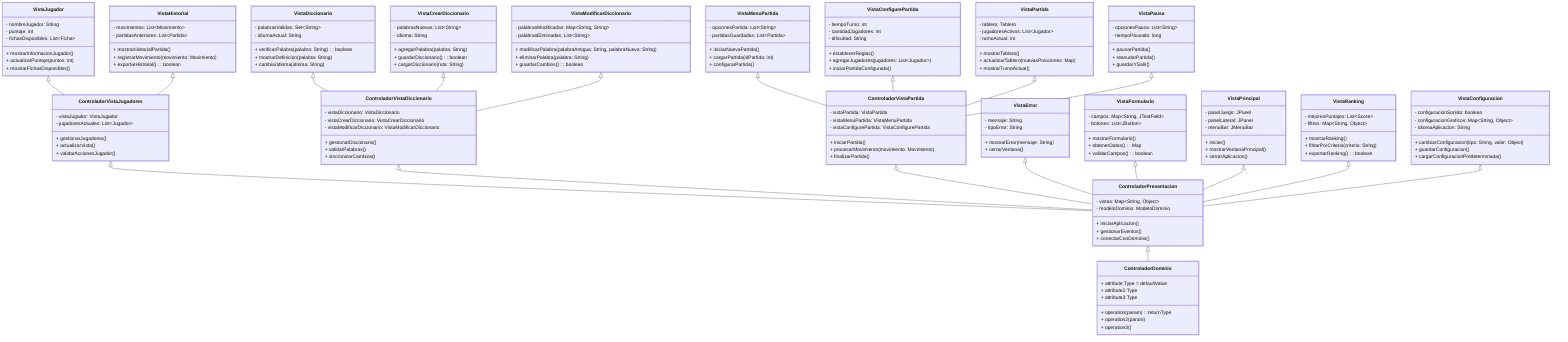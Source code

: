 classDiagram
direction TB
    class VistaPrincipal {
	    - panelJuego: JPanel
	    - panelLateral: JPanel
	    - menuBar: JMenuBar
	    + iniciar()
	    + mostrarVentanaPrincipal()
	    + cerrarAplicacion()
    }

    class VistaError {
	    - mensaje: String
	    - tipoError: String
	    + mostrarError(mensaje: String)
	    + cerrarVentana()
    }

    class VistaFormulario {
	    - campos: Map~String, JTextField~
	    - botones: List~JButton~
	    + mostrarFormulario()
	    + obtenerDatos() : Map
	    + validarCampos() : boolean
    }

    class VistaJugador {
	    - nombreJugador: String
	    - puntaje: int
	    - fichasDisponibles: List~Ficha~
	    + mostrarInformacionJugador()
	    + actualizarPuntaje(puntos: int)
	    + mostrarFichasDisponibles()
    }

    class VistaHistorial {
	    - movimientos: List~Movimiento~
	    - partidasAnteriores: List~Partida~
	    + mostrarHistorialPartida()
	    + registrarMovimiento(movimiento: Movimiento)
	    + exportarHistorial() : boolean
    }

    class VistaDiccionario {
	    - palabrasValidas: Set~String~
	    - idiomaActual: String
	    + verificarPalabra(palabra: String) : boolean
	    + mostrarDefinicion(palabra: String)
	    + cambiarIdioma(idioma: String)
    }

    class VistaCrearDiccionario {
	    - palabrasNuevas: List~String~
	    - idioma: String
	    + agregarPalabra(palabra: String)
	    + guardarDiccionario() : boolean
	    + cargarDiccionario(ruta: String)
    }

    class VistaModificarDiccionario {
	    - palabrasModificadas: Map~String, String~
	    - palabrasEliminadas: List~String~
	    + modificarPalabra(palabraAntigua: String, palabraNueva: String)
	    + eliminarPalabra(palabra: String)
	    + guardarCambios() : boolean
    }

    class VistaMenuPartida {
	    - opcionesPartida: List~String~
	    - partidasGuardadas: List~Partida~
	    + iniciarNuevaPartida()
	    + cargarPartida(idPartida: int)
	    + configurarPartida()
    }

    class VistaConfigurePartida {
	    - tiempoTurno: int
	    - cantidadJugadores: int
	    - dificultad: String
	    + establecerReglas()
	    + agregarJugadores(jugadores: List~Jugador~)
	    + iniciarPartidaConfigurada()
    }

    class VistaPartida {
	    - tablero: Tablero
	    - jugadoresActivos: List~Jugador~
	    - turnoActual: int
	    + mostrarTablero()
	    + actualizarTablero(nuevasPosiciones: Map)
	    + mostrarTurnoActual()
    }

    class VistaPausa {
	    - opcionesPausa: List~String~
	    - tiempoPausado: long
	    + pausarPartida()
	    + reanudarPartida()
	    + guardarYSalir()
    }

    class VistaRanking {
	    - mejoresPuntajes: List~Score~
	    - filtros: Map~String, Object~
	    + mostrarRanking()
	    + filtrarPorCriterio(criterio: String)
	    + exportarRanking() : boolean
    }

    class VistaConfiguracion {
	    - configuracionSonido: boolean
	    - configuracionGraficos: Map~String, Object~
	    - idiomaAplicacion: String
	    + cambiarConfiguracion(tipo: String, valor: Object)
	    + guardarConfiguracion()
	    + cargarConfiguracionPredeterminada()
    }

    class ControladorPresentacion {
	    - vistas: Map~String, Object~
	    - modeloDominio: ModeloDominio
	    + iniciarAplicacion()
	    + gestionarEventos()
	    + conectarConDominio()
    }

    class ControladorVistaJugadores {
	    - vistaJugador: VistaJugador
	    - jugadoresActuales: List~Jugador~
	    + gestionarJugadores()
	    + actualizarVista()
	    + validarAccionesJugador()
    }

    class ControladorVistaDiccionario {
	    - vistaDiccionario: VistaDiccionario
	    - vistaCrearDiccionario: VistaCrearDiccionario
	    - vistaModificarDiccionario: VistaModificarDiccionario
	    + gestionarDiccionario()
	    + validarPalabras()
	    + sincronizarCambios()
    }

    class ControladorVistaPartida {
	    - vistaPartida: VistaPartida
	    - vistaMenuPartida: VistaMenuPartida
	    - vistaConfigurePartida: VistaConfigurePartida
	    + iniciarPartida()
	    + procesarMovimiento(movimiento: Movimiento)
	    + finalizarPartida()
    }

    class ControladorDominio {
	    + attribute:Type = defaultValue
	    + attribute2:Type
	    + attribute3:Type
	    + operation(param) :returnType
	    + operation2(param)
	    + operation3()
    }

    VistaMenuPartida <|-- ControladorVistaPartida
    VistaConfigurePartida <|-- ControladorVistaPartida
    VistaPartida <|-- ControladorVistaPartida
    VistaPausa <|-- ControladorVistaPartida
    VistaJugador <|-- ControladorVistaJugadores
    VistaHistorial <|-- ControladorVistaJugadores
    VistaDiccionario <|-- ControladorVistaDiccionario
    VistaCrearDiccionario <|-- ControladorVistaDiccionario
    VistaModificarDiccionario <|-- ControladorVistaDiccionario
    ControladorVistaJugadores <|-- ControladorPresentacion
    ControladorVistaDiccionario <|-- ControladorPresentacion
    ControladorVistaPartida <|-- ControladorPresentacion
    VistaError <|-- ControladorPresentacion
    VistaFormulario <|-- ControladorPresentacion
    VistaPrincipal <|-- ControladorPresentacion
	VistaRanking <|-- ControladorPresentacion
	VistaConfiguracion <|--ControladorPresentacion
    ControladorPresentacion <|-- ControladorDominio